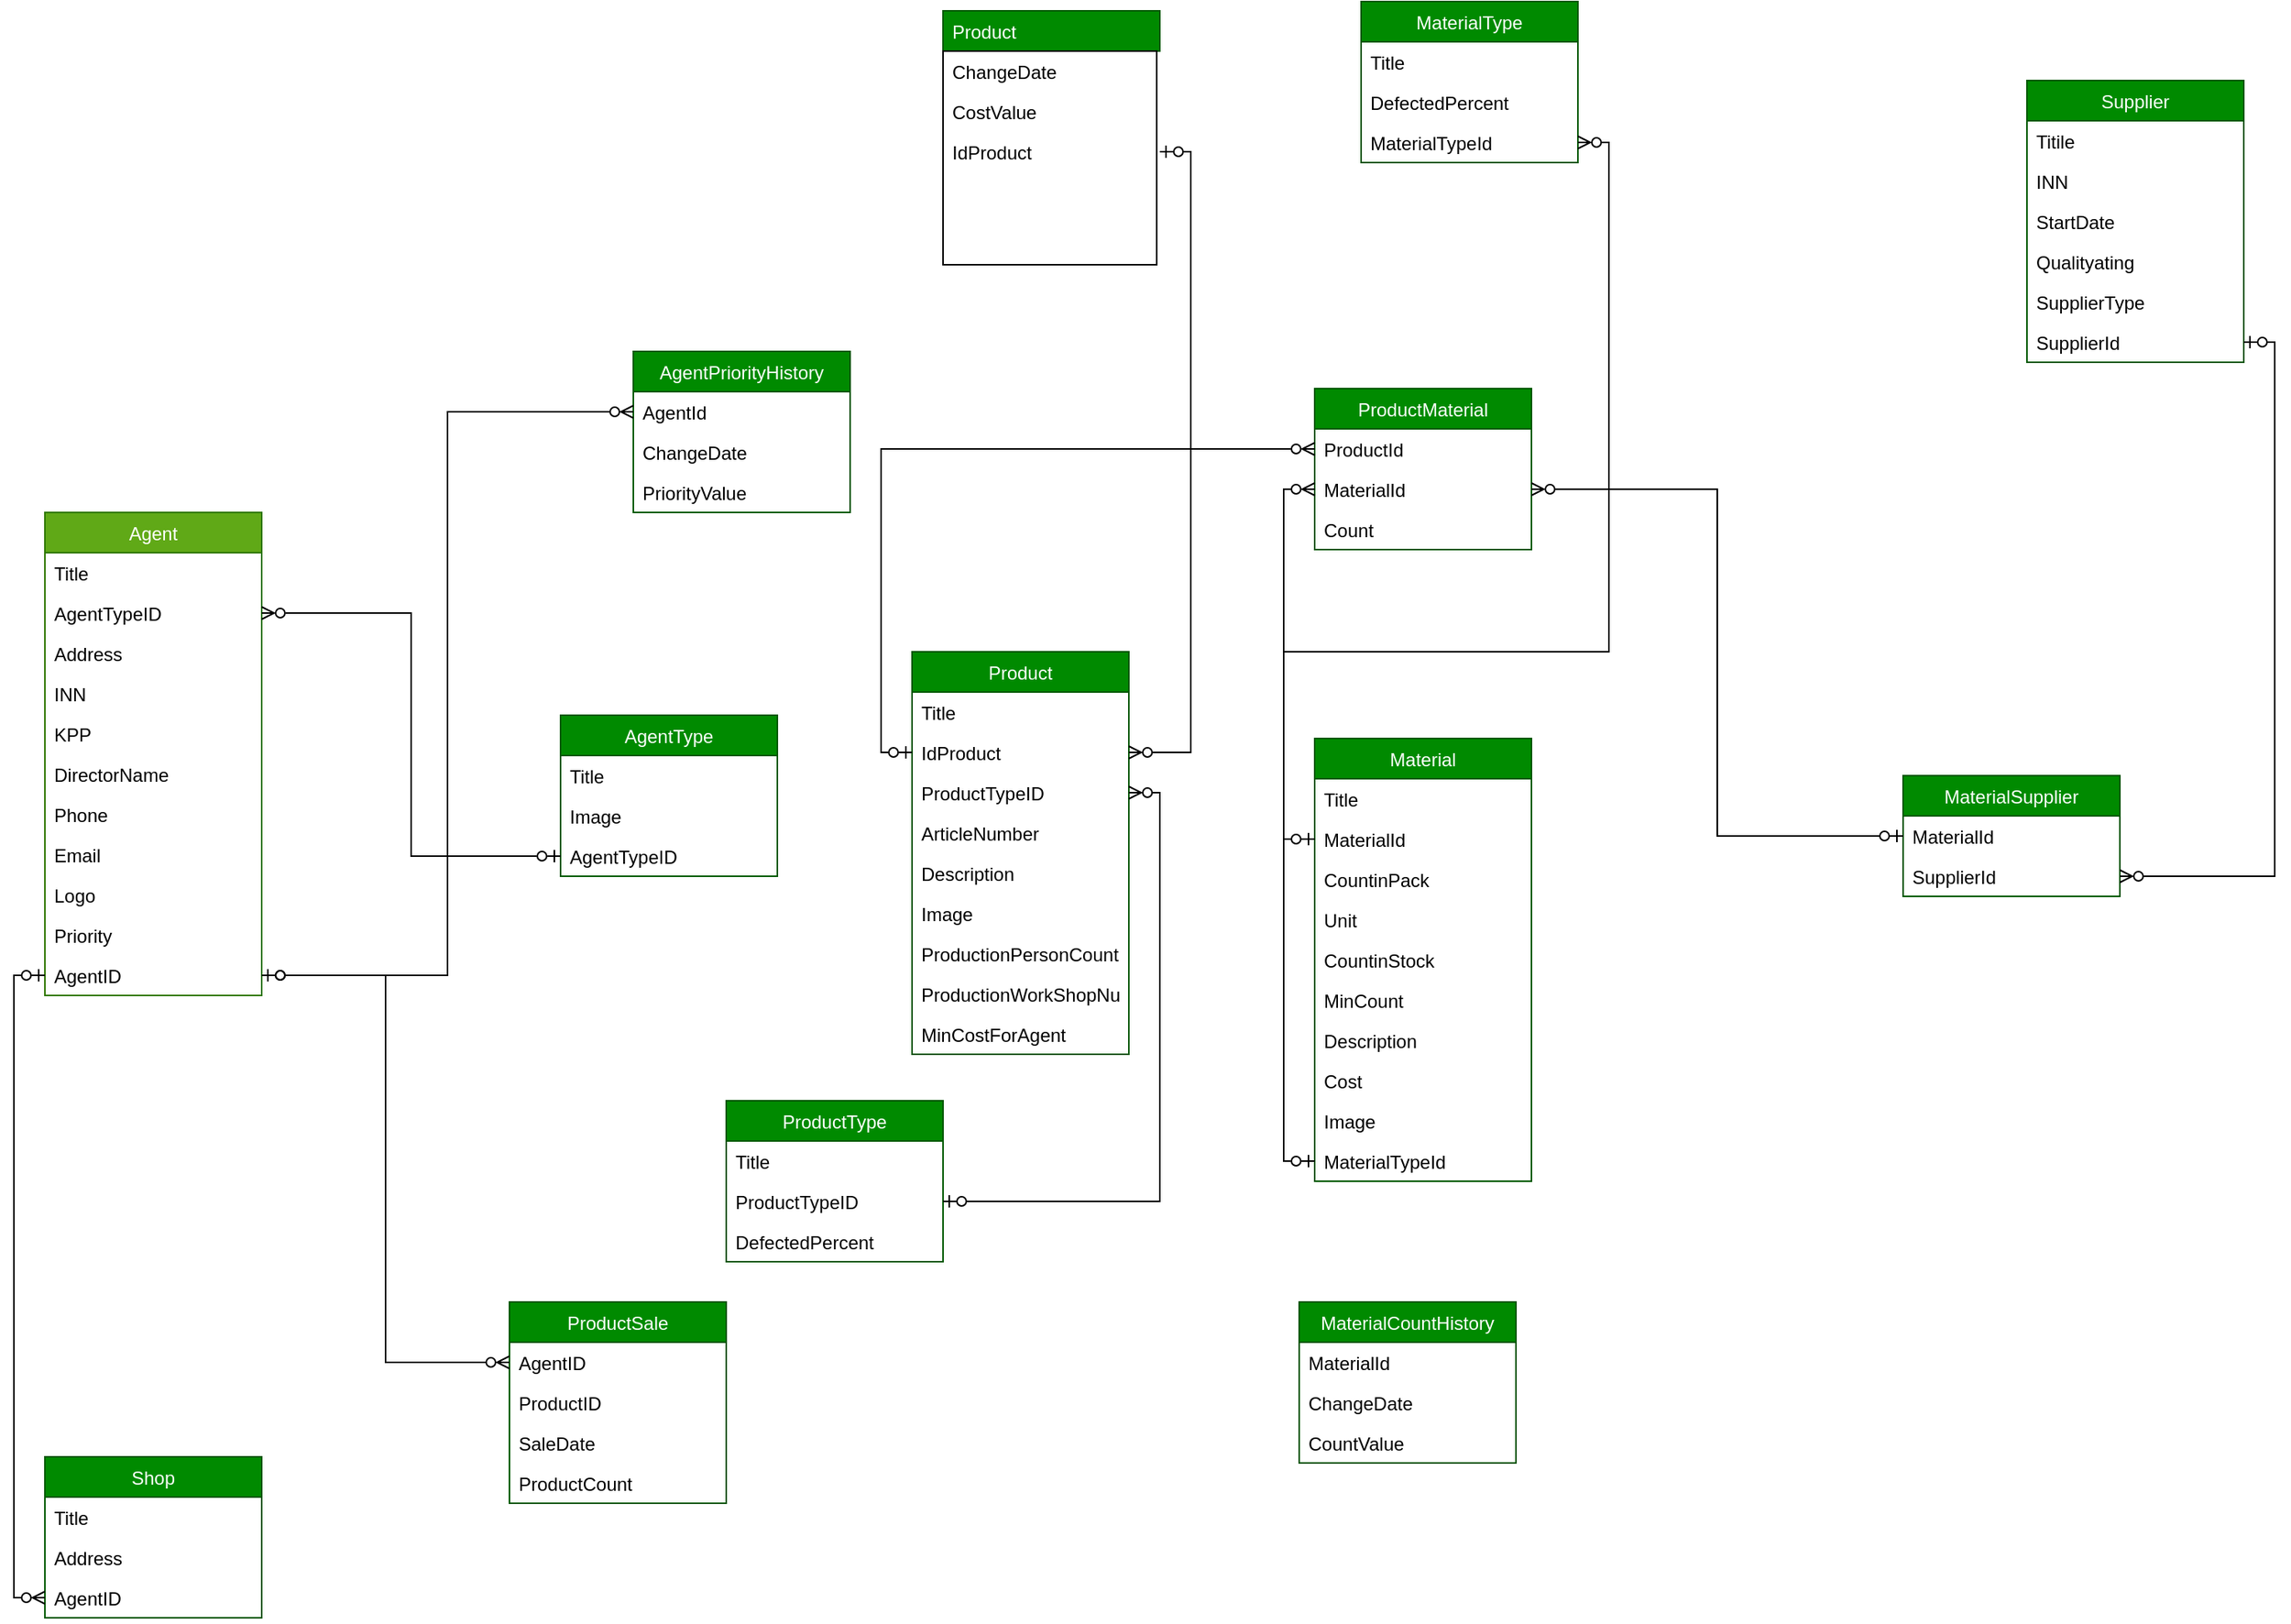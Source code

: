 <mxfile version="20.7.4" type="github">
  <diagram id="C5RBs43oDa-KdzZeNtuy" name="Page-1">
    <mxGraphModel dx="3695" dy="1528" grid="1" gridSize="10" guides="1" tooltips="1" connect="1" arrows="1" fold="1" page="1" pageScale="1" pageWidth="827" pageHeight="1169" math="0" shadow="0">
      <root>
        <mxCell id="WIyWlLk6GJQsqaUBKTNV-0" />
        <mxCell id="WIyWlLk6GJQsqaUBKTNV-1" parent="WIyWlLk6GJQsqaUBKTNV-0" />
        <mxCell id="1Ecx1uR0AIterhV9CDlS-91" value="AgentPriorityHistory" style="swimlane;fontStyle=0;childLayout=stackLayout;horizontal=1;startSize=26;fillColor=#008a00;horizontalStack=0;resizeParent=1;resizeParentMax=0;resizeLast=0;collapsible=1;marginBottom=0;fontColor=#ffffff;strokeColor=#005700;" vertex="1" parent="WIyWlLk6GJQsqaUBKTNV-1">
          <mxGeometry x="330" y="256" width="140" height="104" as="geometry" />
        </mxCell>
        <mxCell id="1Ecx1uR0AIterhV9CDlS-92" value="AgentId" style="text;strokeColor=none;fillColor=none;align=left;verticalAlign=top;spacingLeft=4;spacingRight=4;overflow=hidden;rotatable=0;points=[[0,0.5],[1,0.5]];portConstraint=eastwest;" vertex="1" parent="1Ecx1uR0AIterhV9CDlS-91">
          <mxGeometry y="26" width="140" height="26" as="geometry" />
        </mxCell>
        <mxCell id="1Ecx1uR0AIterhV9CDlS-93" value="ChangeDate" style="text;strokeColor=none;fillColor=none;align=left;verticalAlign=top;spacingLeft=4;spacingRight=4;overflow=hidden;rotatable=0;points=[[0,0.5],[1,0.5]];portConstraint=eastwest;" vertex="1" parent="1Ecx1uR0AIterhV9CDlS-91">
          <mxGeometry y="52" width="140" height="26" as="geometry" />
        </mxCell>
        <mxCell id="1Ecx1uR0AIterhV9CDlS-94" value="PriorityValue" style="text;strokeColor=none;fillColor=none;align=left;verticalAlign=top;spacingLeft=4;spacingRight=4;overflow=hidden;rotatable=0;points=[[0,0.5],[1,0.5]];portConstraint=eastwest;" vertex="1" parent="1Ecx1uR0AIterhV9CDlS-91">
          <mxGeometry y="78" width="140" height="26" as="geometry" />
        </mxCell>
        <mxCell id="1Ecx1uR0AIterhV9CDlS-95" value="Product" style="text;strokeColor=#005700;fillColor=#008a00;align=left;verticalAlign=top;spacingLeft=4;spacingRight=4;overflow=hidden;rotatable=0;points=[[0,0.5],[1,0.5]];portConstraint=eastwest;fontColor=#ffffff;" vertex="1" parent="WIyWlLk6GJQsqaUBKTNV-1">
          <mxGeometry x="530" y="36" width="140" height="26" as="geometry" />
        </mxCell>
        <mxCell id="1Ecx1uR0AIterhV9CDlS-96" value="ChangeDate" style="text;strokeColor=none;fillColor=none;align=left;verticalAlign=top;spacingLeft=4;spacingRight=4;overflow=hidden;rotatable=0;points=[[0,0.5],[1,0.5]];portConstraint=eastwest;" vertex="1" parent="WIyWlLk6GJQsqaUBKTNV-1">
          <mxGeometry x="530" y="62" width="140" height="26" as="geometry" />
        </mxCell>
        <mxCell id="1Ecx1uR0AIterhV9CDlS-97" value="CostValue" style="text;strokeColor=none;fillColor=none;align=left;verticalAlign=top;spacingLeft=4;spacingRight=4;overflow=hidden;rotatable=0;points=[[0,0.5],[1,0.5]];portConstraint=eastwest;" vertex="1" parent="WIyWlLk6GJQsqaUBKTNV-1">
          <mxGeometry x="530" y="88" width="140" height="26" as="geometry" />
        </mxCell>
        <mxCell id="1Ecx1uR0AIterhV9CDlS-98" value="IdProduct" style="text;strokeColor=none;fillColor=none;align=left;verticalAlign=top;spacingLeft=4;spacingRight=4;overflow=hidden;rotatable=0;points=[[0,0.5],[1,0.5]];portConstraint=eastwest;" vertex="1" parent="WIyWlLk6GJQsqaUBKTNV-1">
          <mxGeometry x="530" y="114" width="140" height="26" as="geometry" />
        </mxCell>
        <mxCell id="1Ecx1uR0AIterhV9CDlS-99" value="MaterialType" style="swimlane;fontStyle=0;childLayout=stackLayout;horizontal=1;startSize=26;fillColor=#008a00;horizontalStack=0;resizeParent=1;resizeParentMax=0;resizeLast=0;collapsible=1;marginBottom=0;fontColor=#ffffff;strokeColor=#005700;" vertex="1" parent="WIyWlLk6GJQsqaUBKTNV-1">
          <mxGeometry x="800" y="30" width="140" height="104" as="geometry" />
        </mxCell>
        <mxCell id="1Ecx1uR0AIterhV9CDlS-100" value="Title" style="text;strokeColor=none;fillColor=none;align=left;verticalAlign=top;spacingLeft=4;spacingRight=4;overflow=hidden;rotatable=0;points=[[0,0.5],[1,0.5]];portConstraint=eastwest;" vertex="1" parent="1Ecx1uR0AIterhV9CDlS-99">
          <mxGeometry y="26" width="140" height="26" as="geometry" />
        </mxCell>
        <mxCell id="1Ecx1uR0AIterhV9CDlS-101" value="DefectedPercent" style="text;strokeColor=none;fillColor=none;align=left;verticalAlign=top;spacingLeft=4;spacingRight=4;overflow=hidden;rotatable=0;points=[[0,0.5],[1,0.5]];portConstraint=eastwest;" vertex="1" parent="1Ecx1uR0AIterhV9CDlS-99">
          <mxGeometry y="52" width="140" height="26" as="geometry" />
        </mxCell>
        <mxCell id="1Ecx1uR0AIterhV9CDlS-102" value="MaterialTypeId" style="text;strokeColor=none;fillColor=none;align=left;verticalAlign=top;spacingLeft=4;spacingRight=4;overflow=hidden;rotatable=0;points=[[0,0.5],[1,0.5]];portConstraint=eastwest;" vertex="1" parent="1Ecx1uR0AIterhV9CDlS-99">
          <mxGeometry y="78" width="140" height="26" as="geometry" />
        </mxCell>
        <mxCell id="1Ecx1uR0AIterhV9CDlS-103" value="Supplier" style="swimlane;fontStyle=0;childLayout=stackLayout;horizontal=1;startSize=26;fillColor=#008a00;horizontalStack=0;resizeParent=1;resizeParentMax=0;resizeLast=0;collapsible=1;marginBottom=0;fontColor=#ffffff;strokeColor=#005700;" vertex="1" parent="WIyWlLk6GJQsqaUBKTNV-1">
          <mxGeometry x="1230" y="81" width="140" height="182" as="geometry" />
        </mxCell>
        <mxCell id="1Ecx1uR0AIterhV9CDlS-104" value="Titile" style="text;strokeColor=none;fillColor=none;align=left;verticalAlign=top;spacingLeft=4;spacingRight=4;overflow=hidden;rotatable=0;points=[[0,0.5],[1,0.5]];portConstraint=eastwest;" vertex="1" parent="1Ecx1uR0AIterhV9CDlS-103">
          <mxGeometry y="26" width="140" height="26" as="geometry" />
        </mxCell>
        <mxCell id="1Ecx1uR0AIterhV9CDlS-105" value="INN" style="text;strokeColor=none;fillColor=none;align=left;verticalAlign=top;spacingLeft=4;spacingRight=4;overflow=hidden;rotatable=0;points=[[0,0.5],[1,0.5]];portConstraint=eastwest;" vertex="1" parent="1Ecx1uR0AIterhV9CDlS-103">
          <mxGeometry y="52" width="140" height="26" as="geometry" />
        </mxCell>
        <mxCell id="1Ecx1uR0AIterhV9CDlS-106" value="StartDate" style="text;strokeColor=none;fillColor=none;align=left;verticalAlign=top;spacingLeft=4;spacingRight=4;overflow=hidden;rotatable=0;points=[[0,0.5],[1,0.5]];portConstraint=eastwest;" vertex="1" parent="1Ecx1uR0AIterhV9CDlS-103">
          <mxGeometry y="78" width="140" height="26" as="geometry" />
        </mxCell>
        <mxCell id="1Ecx1uR0AIterhV9CDlS-107" value="Qualityating" style="text;strokeColor=none;fillColor=none;align=left;verticalAlign=top;spacingLeft=4;spacingRight=4;overflow=hidden;rotatable=0;points=[[0,0.5],[1,0.5]];portConstraint=eastwest;" vertex="1" parent="1Ecx1uR0AIterhV9CDlS-103">
          <mxGeometry y="104" width="140" height="26" as="geometry" />
        </mxCell>
        <mxCell id="1Ecx1uR0AIterhV9CDlS-108" value="SupplierType" style="text;strokeColor=none;fillColor=none;align=left;verticalAlign=top;spacingLeft=4;spacingRight=4;overflow=hidden;rotatable=0;points=[[0,0.5],[1,0.5]];portConstraint=eastwest;" vertex="1" parent="1Ecx1uR0AIterhV9CDlS-103">
          <mxGeometry y="130" width="140" height="26" as="geometry" />
        </mxCell>
        <mxCell id="1Ecx1uR0AIterhV9CDlS-109" value="SupplierId" style="text;strokeColor=none;fillColor=none;align=left;verticalAlign=top;spacingLeft=4;spacingRight=4;overflow=hidden;rotatable=0;points=[[0,0.5],[1,0.5]];portConstraint=eastwest;" vertex="1" parent="1Ecx1uR0AIterhV9CDlS-103">
          <mxGeometry y="156" width="140" height="26" as="geometry" />
        </mxCell>
        <mxCell id="1Ecx1uR0AIterhV9CDlS-110" value="ProductMaterial" style="swimlane;fontStyle=0;childLayout=stackLayout;horizontal=1;startSize=26;fillColor=#008a00;horizontalStack=0;resizeParent=1;resizeParentMax=0;resizeLast=0;collapsible=1;marginBottom=0;fontColor=#ffffff;strokeColor=#005700;" vertex="1" parent="WIyWlLk6GJQsqaUBKTNV-1">
          <mxGeometry x="770" y="280" width="140" height="104" as="geometry" />
        </mxCell>
        <mxCell id="1Ecx1uR0AIterhV9CDlS-111" value="ProductId" style="text;strokeColor=none;fillColor=none;align=left;verticalAlign=top;spacingLeft=4;spacingRight=4;overflow=hidden;rotatable=0;points=[[0,0.5],[1,0.5]];portConstraint=eastwest;" vertex="1" parent="1Ecx1uR0AIterhV9CDlS-110">
          <mxGeometry y="26" width="140" height="26" as="geometry" />
        </mxCell>
        <mxCell id="1Ecx1uR0AIterhV9CDlS-112" value="MaterialId" style="text;strokeColor=none;fillColor=none;align=left;verticalAlign=top;spacingLeft=4;spacingRight=4;overflow=hidden;rotatable=0;points=[[0,0.5],[1,0.5]];portConstraint=eastwest;" vertex="1" parent="1Ecx1uR0AIterhV9CDlS-110">
          <mxGeometry y="52" width="140" height="26" as="geometry" />
        </mxCell>
        <mxCell id="1Ecx1uR0AIterhV9CDlS-113" value="Count" style="text;strokeColor=none;fillColor=none;align=left;verticalAlign=top;spacingLeft=4;spacingRight=4;overflow=hidden;rotatable=0;points=[[0,0.5],[1,0.5]];portConstraint=eastwest;" vertex="1" parent="1Ecx1uR0AIterhV9CDlS-110">
          <mxGeometry y="78" width="140" height="26" as="geometry" />
        </mxCell>
        <mxCell id="1Ecx1uR0AIterhV9CDlS-114" value="MaterialSupplier" style="swimlane;fontStyle=0;childLayout=stackLayout;horizontal=1;startSize=26;fillColor=#008a00;horizontalStack=0;resizeParent=1;resizeParentMax=0;resizeLast=0;collapsible=1;marginBottom=0;fontColor=#ffffff;strokeColor=#005700;" vertex="1" parent="WIyWlLk6GJQsqaUBKTNV-1">
          <mxGeometry x="1150" y="530" width="140" height="78" as="geometry" />
        </mxCell>
        <mxCell id="1Ecx1uR0AIterhV9CDlS-115" value="MaterialId" style="text;strokeColor=none;fillColor=none;align=left;verticalAlign=top;spacingLeft=4;spacingRight=4;overflow=hidden;rotatable=0;points=[[0,0.5],[1,0.5]];portConstraint=eastwest;" vertex="1" parent="1Ecx1uR0AIterhV9CDlS-114">
          <mxGeometry y="26" width="140" height="26" as="geometry" />
        </mxCell>
        <mxCell id="1Ecx1uR0AIterhV9CDlS-116" value="SupplierId" style="text;strokeColor=none;fillColor=none;align=left;verticalAlign=top;spacingLeft=4;spacingRight=4;overflow=hidden;rotatable=0;points=[[0,0.5],[1,0.5]];portConstraint=eastwest;" vertex="1" parent="1Ecx1uR0AIterhV9CDlS-114">
          <mxGeometry y="52" width="140" height="26" as="geometry" />
        </mxCell>
        <mxCell id="1Ecx1uR0AIterhV9CDlS-117" value="Material" style="swimlane;fontStyle=0;childLayout=stackLayout;horizontal=1;startSize=26;fillColor=#008a00;horizontalStack=0;resizeParent=1;resizeParentMax=0;resizeLast=0;collapsible=1;marginBottom=0;fontColor=#ffffff;strokeColor=#005700;" vertex="1" parent="WIyWlLk6GJQsqaUBKTNV-1">
          <mxGeometry x="770" y="506" width="140" height="286" as="geometry" />
        </mxCell>
        <mxCell id="1Ecx1uR0AIterhV9CDlS-118" value="Title" style="text;strokeColor=none;fillColor=none;align=left;verticalAlign=top;spacingLeft=4;spacingRight=4;overflow=hidden;rotatable=0;points=[[0,0.5],[1,0.5]];portConstraint=eastwest;" vertex="1" parent="1Ecx1uR0AIterhV9CDlS-117">
          <mxGeometry y="26" width="140" height="26" as="geometry" />
        </mxCell>
        <mxCell id="1Ecx1uR0AIterhV9CDlS-119" value="MaterialId" style="text;strokeColor=none;fillColor=none;align=left;verticalAlign=top;spacingLeft=4;spacingRight=4;overflow=hidden;rotatable=0;points=[[0,0.5],[1,0.5]];portConstraint=eastwest;" vertex="1" parent="1Ecx1uR0AIterhV9CDlS-117">
          <mxGeometry y="52" width="140" height="26" as="geometry" />
        </mxCell>
        <mxCell id="1Ecx1uR0AIterhV9CDlS-120" value="CountinPack" style="text;strokeColor=none;fillColor=none;align=left;verticalAlign=top;spacingLeft=4;spacingRight=4;overflow=hidden;rotatable=0;points=[[0,0.5],[1,0.5]];portConstraint=eastwest;" vertex="1" parent="1Ecx1uR0AIterhV9CDlS-117">
          <mxGeometry y="78" width="140" height="26" as="geometry" />
        </mxCell>
        <mxCell id="1Ecx1uR0AIterhV9CDlS-121" value="Unit" style="text;strokeColor=none;fillColor=none;align=left;verticalAlign=top;spacingLeft=4;spacingRight=4;overflow=hidden;rotatable=0;points=[[0,0.5],[1,0.5]];portConstraint=eastwest;" vertex="1" parent="1Ecx1uR0AIterhV9CDlS-117">
          <mxGeometry y="104" width="140" height="26" as="geometry" />
        </mxCell>
        <mxCell id="1Ecx1uR0AIterhV9CDlS-122" value="CountinStock" style="text;strokeColor=none;fillColor=none;align=left;verticalAlign=top;spacingLeft=4;spacingRight=4;overflow=hidden;rotatable=0;points=[[0,0.5],[1,0.5]];portConstraint=eastwest;" vertex="1" parent="1Ecx1uR0AIterhV9CDlS-117">
          <mxGeometry y="130" width="140" height="26" as="geometry" />
        </mxCell>
        <mxCell id="1Ecx1uR0AIterhV9CDlS-123" value="MinCount" style="text;strokeColor=none;fillColor=none;align=left;verticalAlign=top;spacingLeft=4;spacingRight=4;overflow=hidden;rotatable=0;points=[[0,0.5],[1,0.5]];portConstraint=eastwest;" vertex="1" parent="1Ecx1uR0AIterhV9CDlS-117">
          <mxGeometry y="156" width="140" height="26" as="geometry" />
        </mxCell>
        <mxCell id="1Ecx1uR0AIterhV9CDlS-124" value="Description" style="text;strokeColor=none;fillColor=none;align=left;verticalAlign=top;spacingLeft=4;spacingRight=4;overflow=hidden;rotatable=0;points=[[0,0.5],[1,0.5]];portConstraint=eastwest;" vertex="1" parent="1Ecx1uR0AIterhV9CDlS-117">
          <mxGeometry y="182" width="140" height="26" as="geometry" />
        </mxCell>
        <mxCell id="1Ecx1uR0AIterhV9CDlS-125" value="Cost" style="text;strokeColor=none;fillColor=none;align=left;verticalAlign=top;spacingLeft=4;spacingRight=4;overflow=hidden;rotatable=0;points=[[0,0.5],[1,0.5]];portConstraint=eastwest;" vertex="1" parent="1Ecx1uR0AIterhV9CDlS-117">
          <mxGeometry y="208" width="140" height="26" as="geometry" />
        </mxCell>
        <mxCell id="1Ecx1uR0AIterhV9CDlS-126" value="Image" style="text;strokeColor=none;fillColor=none;align=left;verticalAlign=top;spacingLeft=4;spacingRight=4;overflow=hidden;rotatable=0;points=[[0,0.5],[1,0.5]];portConstraint=eastwest;" vertex="1" parent="1Ecx1uR0AIterhV9CDlS-117">
          <mxGeometry y="234" width="140" height="26" as="geometry" />
        </mxCell>
        <mxCell id="1Ecx1uR0AIterhV9CDlS-127" value="MaterialTypeId" style="text;strokeColor=none;fillColor=none;align=left;verticalAlign=top;spacingLeft=4;spacingRight=4;overflow=hidden;rotatable=0;points=[[0,0.5],[1,0.5]];portConstraint=eastwest;" vertex="1" parent="1Ecx1uR0AIterhV9CDlS-117">
          <mxGeometry y="260" width="140" height="26" as="geometry" />
        </mxCell>
        <mxCell id="1Ecx1uR0AIterhV9CDlS-128" value="MaterialCountHistory" style="swimlane;fontStyle=0;childLayout=stackLayout;horizontal=1;startSize=26;fillColor=#008a00;horizontalStack=0;resizeParent=1;resizeParentMax=0;resizeLast=0;collapsible=1;marginBottom=0;fontColor=#ffffff;strokeColor=#005700;" vertex="1" parent="WIyWlLk6GJQsqaUBKTNV-1">
          <mxGeometry x="760" y="870" width="140" height="104" as="geometry" />
        </mxCell>
        <mxCell id="1Ecx1uR0AIterhV9CDlS-129" value="MaterialId" style="text;strokeColor=none;fillColor=none;align=left;verticalAlign=top;spacingLeft=4;spacingRight=4;overflow=hidden;rotatable=0;points=[[0,0.5],[1,0.5]];portConstraint=eastwest;" vertex="1" parent="1Ecx1uR0AIterhV9CDlS-128">
          <mxGeometry y="26" width="140" height="26" as="geometry" />
        </mxCell>
        <mxCell id="1Ecx1uR0AIterhV9CDlS-130" value="ChangeDate" style="text;strokeColor=none;fillColor=none;align=left;verticalAlign=top;spacingLeft=4;spacingRight=4;overflow=hidden;rotatable=0;points=[[0,0.5],[1,0.5]];portConstraint=eastwest;" vertex="1" parent="1Ecx1uR0AIterhV9CDlS-128">
          <mxGeometry y="52" width="140" height="26" as="geometry" />
        </mxCell>
        <mxCell id="1Ecx1uR0AIterhV9CDlS-131" value="CountValue" style="text;strokeColor=none;fillColor=none;align=left;verticalAlign=top;spacingLeft=4;spacingRight=4;overflow=hidden;rotatable=0;points=[[0,0.5],[1,0.5]];portConstraint=eastwest;" vertex="1" parent="1Ecx1uR0AIterhV9CDlS-128">
          <mxGeometry y="78" width="140" height="26" as="geometry" />
        </mxCell>
        <mxCell id="1Ecx1uR0AIterhV9CDlS-132" value="Product" style="swimlane;fontStyle=0;childLayout=stackLayout;horizontal=1;startSize=26;fillColor=#008a00;horizontalStack=0;resizeParent=1;resizeParentMax=0;resizeLast=0;collapsible=1;marginBottom=0;fontColor=#ffffff;strokeColor=#005700;" vertex="1" parent="WIyWlLk6GJQsqaUBKTNV-1">
          <mxGeometry x="510" y="450" width="140" height="260" as="geometry" />
        </mxCell>
        <mxCell id="1Ecx1uR0AIterhV9CDlS-133" value="Title" style="text;strokeColor=none;fillColor=none;align=left;verticalAlign=top;spacingLeft=4;spacingRight=4;overflow=hidden;rotatable=0;points=[[0,0.5],[1,0.5]];portConstraint=eastwest;" vertex="1" parent="1Ecx1uR0AIterhV9CDlS-132">
          <mxGeometry y="26" width="140" height="26" as="geometry" />
        </mxCell>
        <mxCell id="1Ecx1uR0AIterhV9CDlS-134" value="IdProduct" style="text;strokeColor=none;fillColor=none;align=left;verticalAlign=top;spacingLeft=4;spacingRight=4;overflow=hidden;rotatable=0;points=[[0,0.5],[1,0.5]];portConstraint=eastwest;" vertex="1" parent="1Ecx1uR0AIterhV9CDlS-132">
          <mxGeometry y="52" width="140" height="26" as="geometry" />
        </mxCell>
        <mxCell id="1Ecx1uR0AIterhV9CDlS-135" value="ProductTypeID" style="text;strokeColor=none;fillColor=none;align=left;verticalAlign=top;spacingLeft=4;spacingRight=4;overflow=hidden;rotatable=0;points=[[0,0.5],[1,0.5]];portConstraint=eastwest;" vertex="1" parent="1Ecx1uR0AIterhV9CDlS-132">
          <mxGeometry y="78" width="140" height="26" as="geometry" />
        </mxCell>
        <mxCell id="1Ecx1uR0AIterhV9CDlS-136" value="ArticleNumber" style="text;strokeColor=none;fillColor=none;align=left;verticalAlign=top;spacingLeft=4;spacingRight=4;overflow=hidden;rotatable=0;points=[[0,0.5],[1,0.5]];portConstraint=eastwest;" vertex="1" parent="1Ecx1uR0AIterhV9CDlS-132">
          <mxGeometry y="104" width="140" height="26" as="geometry" />
        </mxCell>
        <mxCell id="1Ecx1uR0AIterhV9CDlS-137" value="Description" style="text;strokeColor=none;fillColor=none;align=left;verticalAlign=top;spacingLeft=4;spacingRight=4;overflow=hidden;rotatable=0;points=[[0,0.5],[1,0.5]];portConstraint=eastwest;" vertex="1" parent="1Ecx1uR0AIterhV9CDlS-132">
          <mxGeometry y="130" width="140" height="26" as="geometry" />
        </mxCell>
        <mxCell id="1Ecx1uR0AIterhV9CDlS-138" value="Image" style="text;strokeColor=none;fillColor=none;align=left;verticalAlign=top;spacingLeft=4;spacingRight=4;overflow=hidden;rotatable=0;points=[[0,0.5],[1,0.5]];portConstraint=eastwest;" vertex="1" parent="1Ecx1uR0AIterhV9CDlS-132">
          <mxGeometry y="156" width="140" height="26" as="geometry" />
        </mxCell>
        <mxCell id="1Ecx1uR0AIterhV9CDlS-139" value="ProductionPersonCount" style="text;strokeColor=none;fillColor=none;align=left;verticalAlign=top;spacingLeft=4;spacingRight=4;overflow=hidden;rotatable=0;points=[[0,0.5],[1,0.5]];portConstraint=eastwest;" vertex="1" parent="1Ecx1uR0AIterhV9CDlS-132">
          <mxGeometry y="182" width="140" height="26" as="geometry" />
        </mxCell>
        <mxCell id="1Ecx1uR0AIterhV9CDlS-140" value="ProductionWorkShopNumb" style="text;strokeColor=none;fillColor=none;align=left;verticalAlign=top;spacingLeft=4;spacingRight=4;overflow=hidden;rotatable=0;points=[[0,0.5],[1,0.5]];portConstraint=eastwest;" vertex="1" parent="1Ecx1uR0AIterhV9CDlS-132">
          <mxGeometry y="208" width="140" height="26" as="geometry" />
        </mxCell>
        <mxCell id="1Ecx1uR0AIterhV9CDlS-141" value="MinCostForAgent" style="text;strokeColor=none;fillColor=none;align=left;verticalAlign=top;spacingLeft=4;spacingRight=4;overflow=hidden;rotatable=0;points=[[0,0.5],[1,0.5]];portConstraint=eastwest;" vertex="1" parent="1Ecx1uR0AIterhV9CDlS-132">
          <mxGeometry y="234" width="140" height="26" as="geometry" />
        </mxCell>
        <mxCell id="1Ecx1uR0AIterhV9CDlS-142" value="AgentType" style="swimlane;fontStyle=0;childLayout=stackLayout;horizontal=1;startSize=26;fillColor=#008a00;horizontalStack=0;resizeParent=1;resizeParentMax=0;resizeLast=0;collapsible=1;marginBottom=0;fontColor=#ffffff;strokeColor=#005700;" vertex="1" parent="WIyWlLk6GJQsqaUBKTNV-1">
          <mxGeometry x="283" y="491" width="140" height="104" as="geometry" />
        </mxCell>
        <mxCell id="1Ecx1uR0AIterhV9CDlS-143" value="Title" style="text;strokeColor=none;fillColor=none;align=left;verticalAlign=top;spacingLeft=4;spacingRight=4;overflow=hidden;rotatable=0;points=[[0,0.5],[1,0.5]];portConstraint=eastwest;" vertex="1" parent="1Ecx1uR0AIterhV9CDlS-142">
          <mxGeometry y="26" width="140" height="26" as="geometry" />
        </mxCell>
        <mxCell id="1Ecx1uR0AIterhV9CDlS-144" value="Image" style="text;strokeColor=none;fillColor=none;align=left;verticalAlign=top;spacingLeft=4;spacingRight=4;overflow=hidden;rotatable=0;points=[[0,0.5],[1,0.5]];portConstraint=eastwest;" vertex="1" parent="1Ecx1uR0AIterhV9CDlS-142">
          <mxGeometry y="52" width="140" height="26" as="geometry" />
        </mxCell>
        <mxCell id="1Ecx1uR0AIterhV9CDlS-145" value="AgentTypeID" style="text;strokeColor=none;fillColor=none;align=left;verticalAlign=top;spacingLeft=4;spacingRight=4;overflow=hidden;rotatable=0;points=[[0,0.5],[1,0.5]];portConstraint=eastwest;" vertex="1" parent="1Ecx1uR0AIterhV9CDlS-142">
          <mxGeometry y="78" width="140" height="26" as="geometry" />
        </mxCell>
        <mxCell id="1Ecx1uR0AIterhV9CDlS-146" value="Agent" style="swimlane;fontStyle=0;childLayout=stackLayout;horizontal=1;startSize=26;fillColor=#60a917;horizontalStack=0;resizeParent=1;resizeParentMax=0;resizeLast=0;collapsible=1;marginBottom=0;fontColor=#ffffff;strokeColor=#2D7600;" vertex="1" parent="WIyWlLk6GJQsqaUBKTNV-1">
          <mxGeometry x="-50" y="360" width="140" height="312" as="geometry" />
        </mxCell>
        <mxCell id="1Ecx1uR0AIterhV9CDlS-147" value="Title" style="text;strokeColor=none;fillColor=none;align=left;verticalAlign=top;spacingLeft=4;spacingRight=4;overflow=hidden;rotatable=0;points=[[0,0.5],[1,0.5]];portConstraint=eastwest;" vertex="1" parent="1Ecx1uR0AIterhV9CDlS-146">
          <mxGeometry y="26" width="140" height="26" as="geometry" />
        </mxCell>
        <mxCell id="1Ecx1uR0AIterhV9CDlS-148" value="AgentTypeID" style="text;strokeColor=none;fillColor=none;align=left;verticalAlign=top;spacingLeft=4;spacingRight=4;overflow=hidden;rotatable=0;points=[[0,0.5],[1,0.5]];portConstraint=eastwest;" vertex="1" parent="1Ecx1uR0AIterhV9CDlS-146">
          <mxGeometry y="52" width="140" height="26" as="geometry" />
        </mxCell>
        <mxCell id="1Ecx1uR0AIterhV9CDlS-149" value="Address" style="text;strokeColor=none;fillColor=none;align=left;verticalAlign=top;spacingLeft=4;spacingRight=4;overflow=hidden;rotatable=0;points=[[0,0.5],[1,0.5]];portConstraint=eastwest;" vertex="1" parent="1Ecx1uR0AIterhV9CDlS-146">
          <mxGeometry y="78" width="140" height="26" as="geometry" />
        </mxCell>
        <mxCell id="1Ecx1uR0AIterhV9CDlS-150" value="INN" style="text;strokeColor=none;fillColor=none;align=left;verticalAlign=top;spacingLeft=4;spacingRight=4;overflow=hidden;rotatable=0;points=[[0,0.5],[1,0.5]];portConstraint=eastwest;" vertex="1" parent="1Ecx1uR0AIterhV9CDlS-146">
          <mxGeometry y="104" width="140" height="26" as="geometry" />
        </mxCell>
        <mxCell id="1Ecx1uR0AIterhV9CDlS-151" value="KPP" style="text;strokeColor=none;fillColor=none;align=left;verticalAlign=top;spacingLeft=4;spacingRight=4;overflow=hidden;rotatable=0;points=[[0,0.5],[1,0.5]];portConstraint=eastwest;" vertex="1" parent="1Ecx1uR0AIterhV9CDlS-146">
          <mxGeometry y="130" width="140" height="26" as="geometry" />
        </mxCell>
        <mxCell id="1Ecx1uR0AIterhV9CDlS-152" value="DirectorName" style="text;strokeColor=none;fillColor=none;align=left;verticalAlign=top;spacingLeft=4;spacingRight=4;overflow=hidden;rotatable=0;points=[[0,0.5],[1,0.5]];portConstraint=eastwest;" vertex="1" parent="1Ecx1uR0AIterhV9CDlS-146">
          <mxGeometry y="156" width="140" height="26" as="geometry" />
        </mxCell>
        <mxCell id="1Ecx1uR0AIterhV9CDlS-153" value="Phone" style="text;strokeColor=none;fillColor=none;align=left;verticalAlign=top;spacingLeft=4;spacingRight=4;overflow=hidden;rotatable=0;points=[[0,0.5],[1,0.5]];portConstraint=eastwest;" vertex="1" parent="1Ecx1uR0AIterhV9CDlS-146">
          <mxGeometry y="182" width="140" height="26" as="geometry" />
        </mxCell>
        <mxCell id="1Ecx1uR0AIterhV9CDlS-154" value="Email" style="text;strokeColor=none;fillColor=none;align=left;verticalAlign=top;spacingLeft=4;spacingRight=4;overflow=hidden;rotatable=0;points=[[0,0.5],[1,0.5]];portConstraint=eastwest;" vertex="1" parent="1Ecx1uR0AIterhV9CDlS-146">
          <mxGeometry y="208" width="140" height="26" as="geometry" />
        </mxCell>
        <mxCell id="1Ecx1uR0AIterhV9CDlS-155" value="Logo" style="text;strokeColor=none;fillColor=none;align=left;verticalAlign=top;spacingLeft=4;spacingRight=4;overflow=hidden;rotatable=0;points=[[0,0.5],[1,0.5]];portConstraint=eastwest;" vertex="1" parent="1Ecx1uR0AIterhV9CDlS-146">
          <mxGeometry y="234" width="140" height="26" as="geometry" />
        </mxCell>
        <mxCell id="1Ecx1uR0AIterhV9CDlS-156" value="Priority" style="text;strokeColor=none;fillColor=none;align=left;verticalAlign=top;spacingLeft=4;spacingRight=4;overflow=hidden;rotatable=0;points=[[0,0.5],[1,0.5]];portConstraint=eastwest;" vertex="1" parent="1Ecx1uR0AIterhV9CDlS-146">
          <mxGeometry y="260" width="140" height="26" as="geometry" />
        </mxCell>
        <mxCell id="1Ecx1uR0AIterhV9CDlS-157" value="AgentID" style="text;strokeColor=none;fillColor=none;align=left;verticalAlign=top;spacingLeft=4;spacingRight=4;overflow=hidden;rotatable=0;points=[[0,0.5],[1,0.5]];portConstraint=eastwest;" vertex="1" parent="1Ecx1uR0AIterhV9CDlS-146">
          <mxGeometry y="286" width="140" height="26" as="geometry" />
        </mxCell>
        <mxCell id="1Ecx1uR0AIterhV9CDlS-158" value="Shop" style="swimlane;fontStyle=0;childLayout=stackLayout;horizontal=1;startSize=26;fillColor=#008a00;horizontalStack=0;resizeParent=1;resizeParentMax=0;resizeLast=0;collapsible=1;marginBottom=0;fontColor=#ffffff;strokeColor=#005700;" vertex="1" parent="WIyWlLk6GJQsqaUBKTNV-1">
          <mxGeometry x="-50" y="970" width="140" height="104" as="geometry" />
        </mxCell>
        <mxCell id="1Ecx1uR0AIterhV9CDlS-159" value="Title" style="text;strokeColor=none;fillColor=none;align=left;verticalAlign=top;spacingLeft=4;spacingRight=4;overflow=hidden;rotatable=0;points=[[0,0.5],[1,0.5]];portConstraint=eastwest;" vertex="1" parent="1Ecx1uR0AIterhV9CDlS-158">
          <mxGeometry y="26" width="140" height="26" as="geometry" />
        </mxCell>
        <mxCell id="1Ecx1uR0AIterhV9CDlS-160" value="Address" style="text;strokeColor=none;fillColor=none;align=left;verticalAlign=top;spacingLeft=4;spacingRight=4;overflow=hidden;rotatable=0;points=[[0,0.5],[1,0.5]];portConstraint=eastwest;" vertex="1" parent="1Ecx1uR0AIterhV9CDlS-158">
          <mxGeometry y="52" width="140" height="26" as="geometry" />
        </mxCell>
        <mxCell id="1Ecx1uR0AIterhV9CDlS-161" value="AgentID" style="text;strokeColor=none;fillColor=none;align=left;verticalAlign=top;spacingLeft=4;spacingRight=4;overflow=hidden;rotatable=0;points=[[0,0.5],[1,0.5]];portConstraint=eastwest;" vertex="1" parent="1Ecx1uR0AIterhV9CDlS-158">
          <mxGeometry y="78" width="140" height="26" as="geometry" />
        </mxCell>
        <mxCell id="1Ecx1uR0AIterhV9CDlS-162" value="ProductSale" style="swimlane;fontStyle=0;childLayout=stackLayout;horizontal=1;startSize=26;fillColor=#008a00;horizontalStack=0;resizeParent=1;resizeParentMax=0;resizeLast=0;collapsible=1;marginBottom=0;fontColor=#ffffff;strokeColor=#005700;" vertex="1" parent="WIyWlLk6GJQsqaUBKTNV-1">
          <mxGeometry x="250" y="870" width="140" height="130" as="geometry" />
        </mxCell>
        <mxCell id="1Ecx1uR0AIterhV9CDlS-163" value="AgentID" style="text;strokeColor=none;fillColor=none;align=left;verticalAlign=top;spacingLeft=4;spacingRight=4;overflow=hidden;rotatable=0;points=[[0,0.5],[1,0.5]];portConstraint=eastwest;" vertex="1" parent="1Ecx1uR0AIterhV9CDlS-162">
          <mxGeometry y="26" width="140" height="26" as="geometry" />
        </mxCell>
        <mxCell id="1Ecx1uR0AIterhV9CDlS-164" value="ProductID" style="text;strokeColor=none;fillColor=none;align=left;verticalAlign=top;spacingLeft=4;spacingRight=4;overflow=hidden;rotatable=0;points=[[0,0.5],[1,0.5]];portConstraint=eastwest;" vertex="1" parent="1Ecx1uR0AIterhV9CDlS-162">
          <mxGeometry y="52" width="140" height="26" as="geometry" />
        </mxCell>
        <mxCell id="1Ecx1uR0AIterhV9CDlS-165" value="SaleDate" style="text;strokeColor=none;fillColor=none;align=left;verticalAlign=top;spacingLeft=4;spacingRight=4;overflow=hidden;rotatable=0;points=[[0,0.5],[1,0.5]];portConstraint=eastwest;" vertex="1" parent="1Ecx1uR0AIterhV9CDlS-162">
          <mxGeometry y="78" width="140" height="26" as="geometry" />
        </mxCell>
        <mxCell id="1Ecx1uR0AIterhV9CDlS-166" value="ProductCount" style="text;strokeColor=none;fillColor=none;align=left;verticalAlign=top;spacingLeft=4;spacingRight=4;overflow=hidden;rotatable=0;points=[[0,0.5],[1,0.5]];portConstraint=eastwest;" vertex="1" parent="1Ecx1uR0AIterhV9CDlS-162">
          <mxGeometry y="104" width="140" height="26" as="geometry" />
        </mxCell>
        <mxCell id="1Ecx1uR0AIterhV9CDlS-167" value="ProductType" style="swimlane;fontStyle=0;childLayout=stackLayout;horizontal=1;startSize=26;fillColor=#008a00;horizontalStack=0;resizeParent=1;resizeParentMax=0;resizeLast=0;collapsible=1;marginBottom=0;fontColor=#ffffff;strokeColor=#005700;" vertex="1" parent="WIyWlLk6GJQsqaUBKTNV-1">
          <mxGeometry x="390" y="740" width="140" height="104" as="geometry" />
        </mxCell>
        <mxCell id="1Ecx1uR0AIterhV9CDlS-168" value="Title" style="text;strokeColor=none;fillColor=none;align=left;verticalAlign=top;spacingLeft=4;spacingRight=4;overflow=hidden;rotatable=0;points=[[0,0.5],[1,0.5]];portConstraint=eastwest;" vertex="1" parent="1Ecx1uR0AIterhV9CDlS-167">
          <mxGeometry y="26" width="140" height="26" as="geometry" />
        </mxCell>
        <mxCell id="1Ecx1uR0AIterhV9CDlS-169" value="ProductTypeID" style="text;strokeColor=none;fillColor=none;align=left;verticalAlign=top;spacingLeft=4;spacingRight=4;overflow=hidden;rotatable=0;points=[[0,0.5],[1,0.5]];portConstraint=eastwest;" vertex="1" parent="1Ecx1uR0AIterhV9CDlS-167">
          <mxGeometry y="52" width="140" height="26" as="geometry" />
        </mxCell>
        <mxCell id="1Ecx1uR0AIterhV9CDlS-170" value="DefectedPercent" style="text;strokeColor=none;fillColor=none;align=left;verticalAlign=top;spacingLeft=4;spacingRight=4;overflow=hidden;rotatable=0;points=[[0,0.5],[1,0.5]];portConstraint=eastwest;" vertex="1" parent="1Ecx1uR0AIterhV9CDlS-167">
          <mxGeometry y="78" width="140" height="26" as="geometry" />
        </mxCell>
        <mxCell id="1Ecx1uR0AIterhV9CDlS-171" style="edgeStyle=orthogonalEdgeStyle;rounded=0;orthogonalLoop=1;jettySize=auto;html=1;entryX=0;entryY=0.5;entryDx=0;entryDy=0;startArrow=ERzeroToMany;startFill=0;endArrow=ERzeroToOne;endFill=0;" edge="1" parent="WIyWlLk6GJQsqaUBKTNV-1" source="1Ecx1uR0AIterhV9CDlS-161" target="1Ecx1uR0AIterhV9CDlS-157">
          <mxGeometry relative="1" as="geometry" />
        </mxCell>
        <mxCell id="1Ecx1uR0AIterhV9CDlS-172" style="edgeStyle=orthogonalEdgeStyle;rounded=0;orthogonalLoop=1;jettySize=auto;html=1;entryX=1;entryY=0.5;entryDx=0;entryDy=0;startArrow=ERzeroToMany;startFill=0;endArrow=ERzeroToOne;endFill=0;" edge="1" parent="WIyWlLk6GJQsqaUBKTNV-1" source="1Ecx1uR0AIterhV9CDlS-92" target="1Ecx1uR0AIterhV9CDlS-157">
          <mxGeometry relative="1" as="geometry" />
        </mxCell>
        <mxCell id="1Ecx1uR0AIterhV9CDlS-173" style="edgeStyle=orthogonalEdgeStyle;rounded=0;orthogonalLoop=1;jettySize=auto;html=1;exitX=0;exitY=0.5;exitDx=0;exitDy=0;entryX=1;entryY=0.5;entryDx=0;entryDy=0;startArrow=ERzeroToMany;startFill=0;endArrow=ERzeroToOne;endFill=0;" edge="1" parent="WIyWlLk6GJQsqaUBKTNV-1" source="1Ecx1uR0AIterhV9CDlS-163" target="1Ecx1uR0AIterhV9CDlS-157">
          <mxGeometry relative="1" as="geometry" />
        </mxCell>
        <mxCell id="1Ecx1uR0AIterhV9CDlS-174" style="edgeStyle=orthogonalEdgeStyle;rounded=0;orthogonalLoop=1;jettySize=auto;html=1;exitX=1;exitY=0.5;exitDx=0;exitDy=0;entryX=0;entryY=0.5;entryDx=0;entryDy=0;startArrow=ERzeroToMany;startFill=0;endArrow=ERzeroToOne;endFill=0;" edge="1" parent="WIyWlLk6GJQsqaUBKTNV-1" source="1Ecx1uR0AIterhV9CDlS-148" target="1Ecx1uR0AIterhV9CDlS-145">
          <mxGeometry relative="1" as="geometry" />
        </mxCell>
        <mxCell id="1Ecx1uR0AIterhV9CDlS-175" style="edgeStyle=orthogonalEdgeStyle;rounded=0;orthogonalLoop=1;jettySize=auto;html=1;exitX=1;exitY=0.5;exitDx=0;exitDy=0;entryX=0;entryY=0.5;entryDx=0;entryDy=0;startArrow=ERzeroToMany;startFill=0;endArrow=ERzeroToOne;endFill=0;" edge="1" parent="WIyWlLk6GJQsqaUBKTNV-1" source="1Ecx1uR0AIterhV9CDlS-102" target="1Ecx1uR0AIterhV9CDlS-127">
          <mxGeometry relative="1" as="geometry" />
        </mxCell>
        <mxCell id="1Ecx1uR0AIterhV9CDlS-176" style="edgeStyle=orthogonalEdgeStyle;rounded=0;orthogonalLoop=1;jettySize=auto;html=1;entryX=0;entryY=0.5;entryDx=0;entryDy=0;startArrow=ERzeroToMany;startFill=0;endArrow=ERzeroToOne;endFill=0;" edge="1" parent="WIyWlLk6GJQsqaUBKTNV-1" source="1Ecx1uR0AIterhV9CDlS-112" target="1Ecx1uR0AIterhV9CDlS-119">
          <mxGeometry relative="1" as="geometry" />
        </mxCell>
        <mxCell id="1Ecx1uR0AIterhV9CDlS-177" style="edgeStyle=orthogonalEdgeStyle;rounded=0;orthogonalLoop=1;jettySize=auto;html=1;exitX=0;exitY=0.5;exitDx=0;exitDy=0;entryX=0;entryY=0.5;entryDx=0;entryDy=0;startArrow=ERzeroToMany;startFill=0;endArrow=ERzeroToOne;endFill=0;" edge="1" parent="WIyWlLk6GJQsqaUBKTNV-1" source="1Ecx1uR0AIterhV9CDlS-111" target="1Ecx1uR0AIterhV9CDlS-134">
          <mxGeometry relative="1" as="geometry" />
        </mxCell>
        <mxCell id="1Ecx1uR0AIterhV9CDlS-178" style="edgeStyle=orthogonalEdgeStyle;rounded=0;orthogonalLoop=1;jettySize=auto;html=1;exitX=1;exitY=0.5;exitDx=0;exitDy=0;entryX=0;entryY=0.5;entryDx=0;entryDy=0;startArrow=ERzeroToMany;startFill=0;endArrow=ERzeroToOne;endFill=0;" edge="1" parent="WIyWlLk6GJQsqaUBKTNV-1" source="1Ecx1uR0AIterhV9CDlS-112" target="1Ecx1uR0AIterhV9CDlS-115">
          <mxGeometry relative="1" as="geometry" />
        </mxCell>
        <mxCell id="1Ecx1uR0AIterhV9CDlS-179" style="edgeStyle=orthogonalEdgeStyle;rounded=0;orthogonalLoop=1;jettySize=auto;html=1;entryX=1;entryY=0.5;entryDx=0;entryDy=0;startArrow=ERzeroToMany;startFill=0;endArrow=ERzeroToOne;endFill=0;" edge="1" parent="WIyWlLk6GJQsqaUBKTNV-1" source="1Ecx1uR0AIterhV9CDlS-116" target="1Ecx1uR0AIterhV9CDlS-109">
          <mxGeometry relative="1" as="geometry" />
        </mxCell>
        <mxCell id="1Ecx1uR0AIterhV9CDlS-180" style="edgeStyle=orthogonalEdgeStyle;rounded=0;orthogonalLoop=1;jettySize=auto;html=1;exitX=1;exitY=0.5;exitDx=0;exitDy=0;entryX=1;entryY=0.5;entryDx=0;entryDy=0;startArrow=ERzeroToMany;startFill=0;endArrow=ERzeroToOne;endFill=0;" edge="1" parent="WIyWlLk6GJQsqaUBKTNV-1" source="1Ecx1uR0AIterhV9CDlS-135" target="1Ecx1uR0AIterhV9CDlS-169">
          <mxGeometry relative="1" as="geometry" />
        </mxCell>
        <mxCell id="1Ecx1uR0AIterhV9CDlS-181" style="edgeStyle=orthogonalEdgeStyle;rounded=0;orthogonalLoop=1;jettySize=auto;html=1;entryX=1;entryY=0.5;entryDx=0;entryDy=0;startArrow=ERzeroToMany;startFill=0;endArrow=ERzeroToOne;endFill=0;" edge="1" parent="WIyWlLk6GJQsqaUBKTNV-1" source="1Ecx1uR0AIterhV9CDlS-134" target="1Ecx1uR0AIterhV9CDlS-98">
          <mxGeometry relative="1" as="geometry" />
        </mxCell>
        <mxCell id="1Ecx1uR0AIterhV9CDlS-182" value="" style="whiteSpace=wrap;html=1;aspect=fixed;fillColor=none;" vertex="1" parent="WIyWlLk6GJQsqaUBKTNV-1">
          <mxGeometry x="530" y="62" width="138" height="138" as="geometry" />
        </mxCell>
      </root>
    </mxGraphModel>
  </diagram>
</mxfile>
